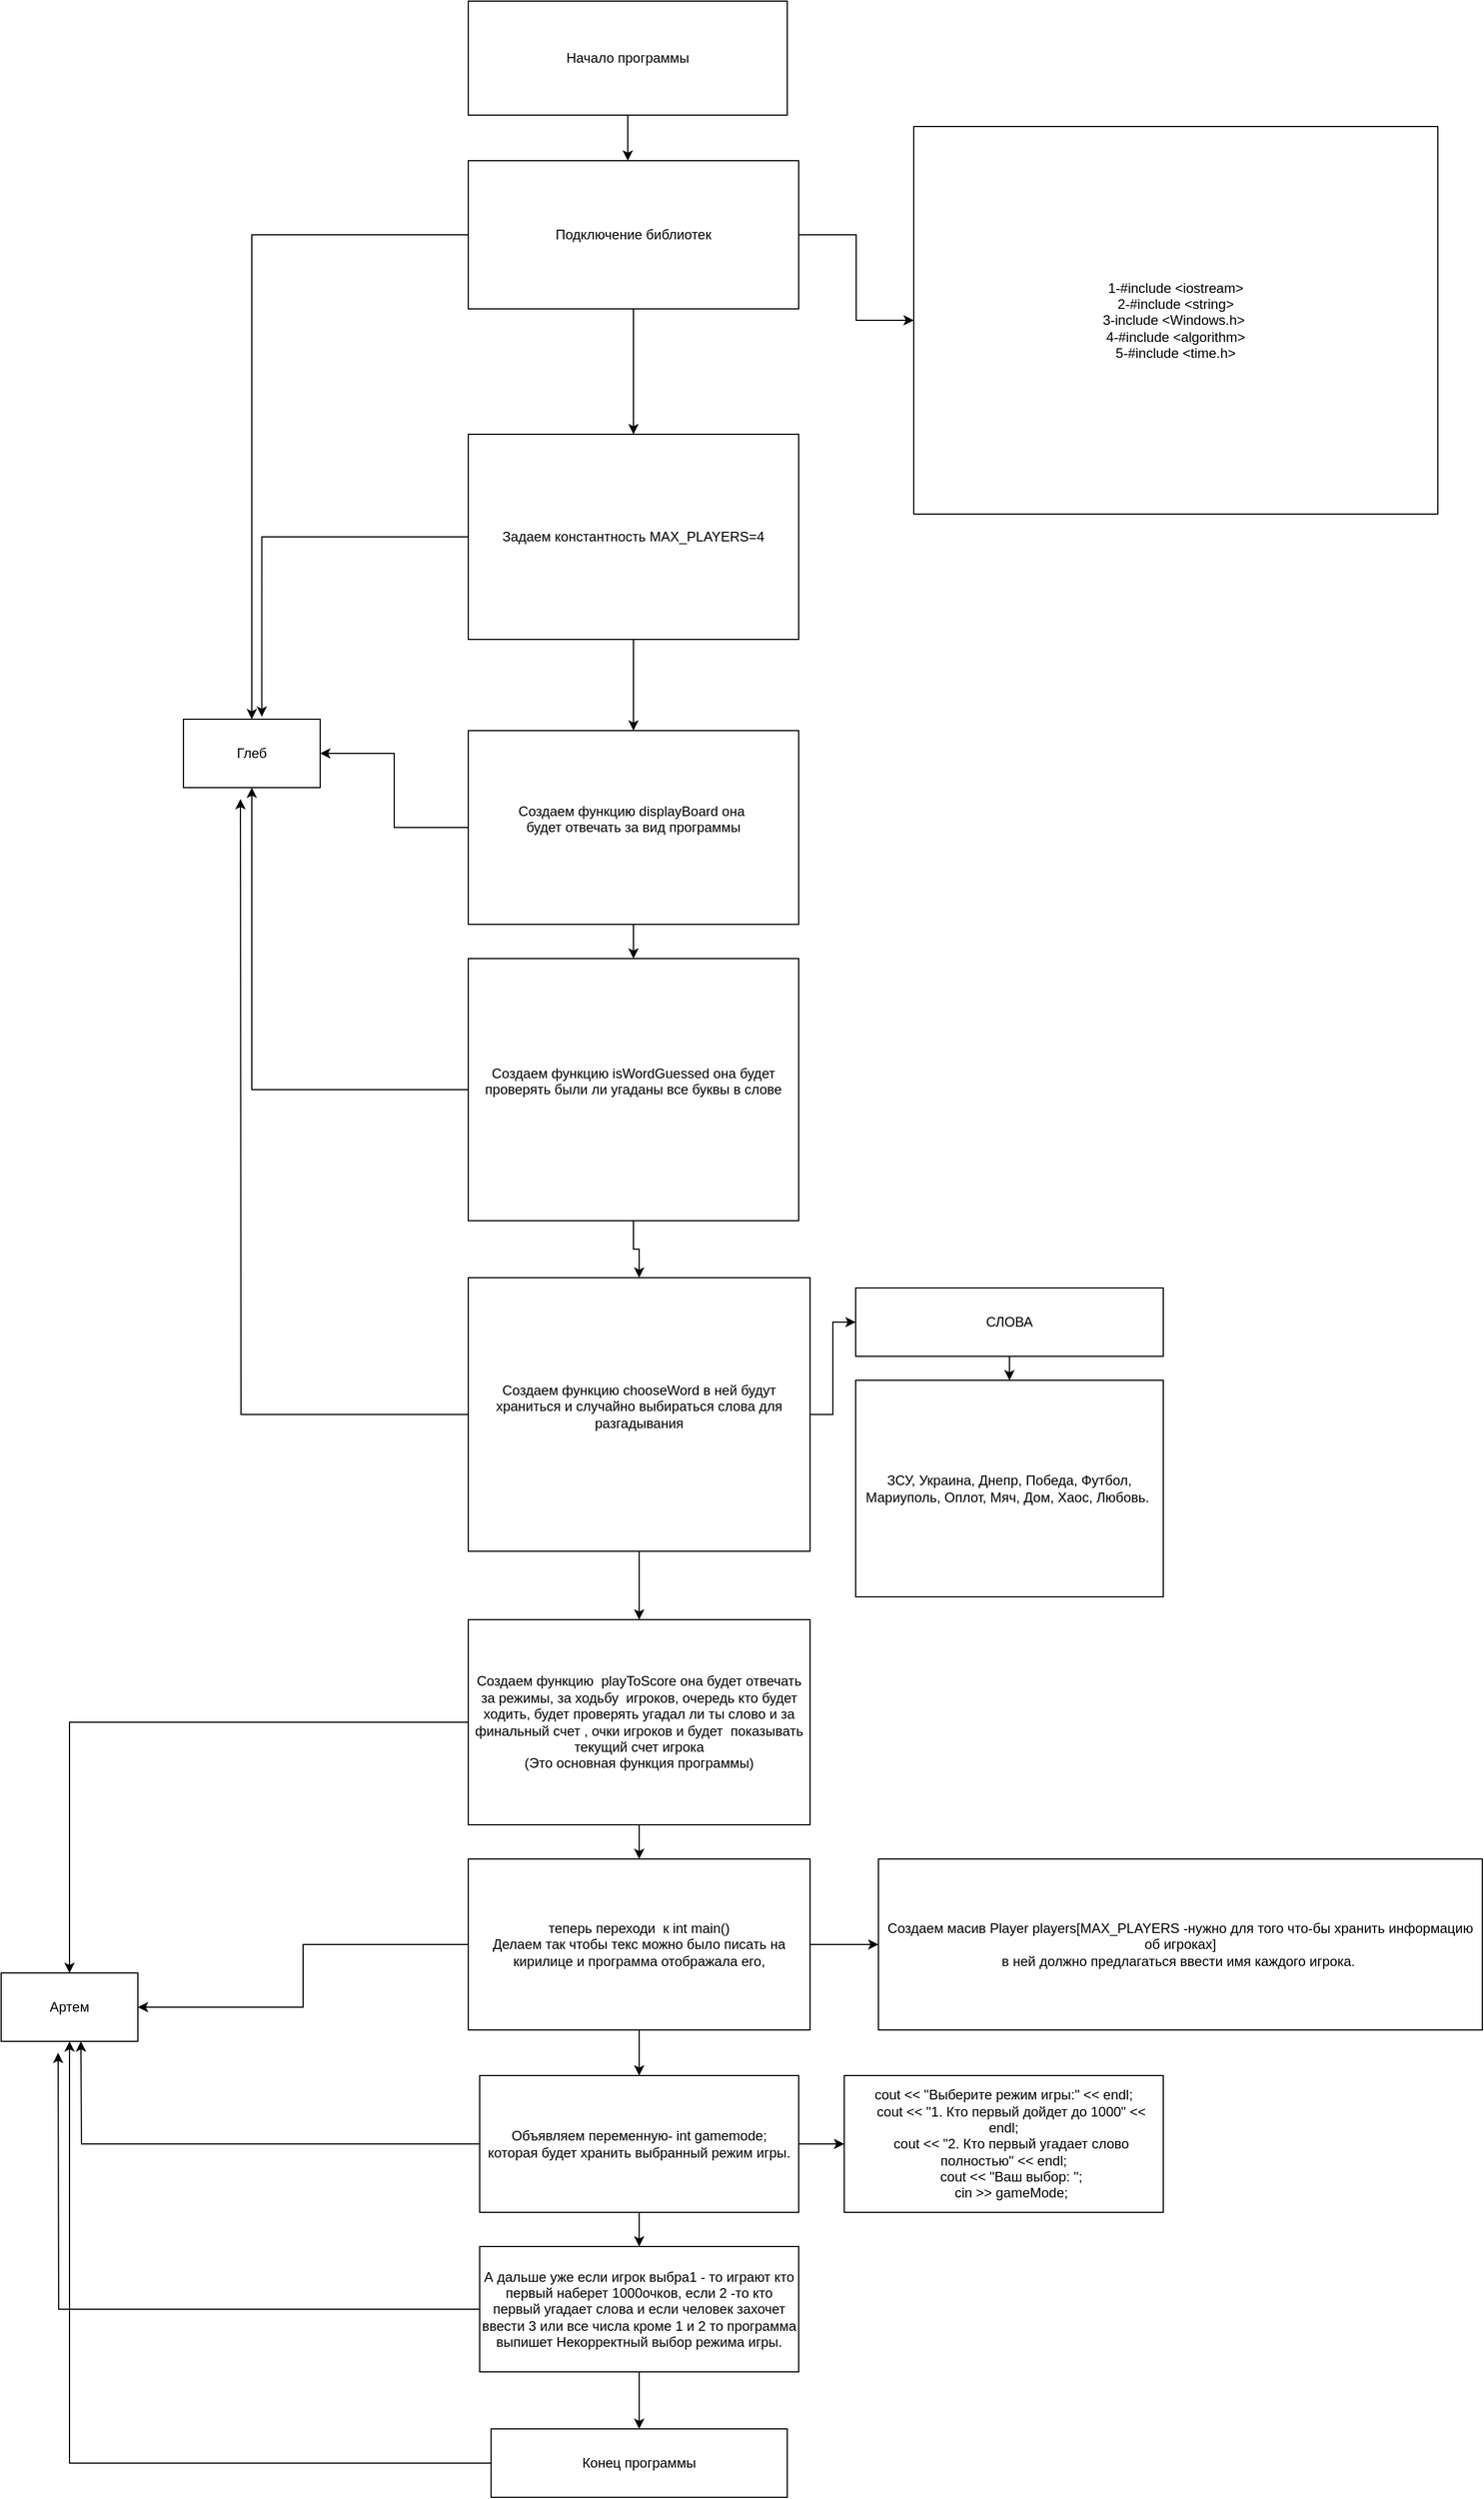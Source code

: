 <mxfile version="21.3.6" type="github">
  <diagram name="Страница 1" id="zSze2OofJTrVx-L_bqg2">
    <mxGraphModel dx="2466" dy="938" grid="1" gridSize="10" guides="1" tooltips="1" connect="1" arrows="1" fold="1" page="1" pageScale="1" pageWidth="827" pageHeight="1169" math="0" shadow="0">
      <root>
        <mxCell id="0" />
        <mxCell id="1" parent="0" />
        <mxCell id="zmcopD96sghGadIHIDG5-2" style="edgeStyle=orthogonalEdgeStyle;rounded=0;orthogonalLoop=1;jettySize=auto;html=1;" edge="1" parent="1" source="zmcopD96sghGadIHIDG5-1">
          <mxGeometry relative="1" as="geometry">
            <mxPoint x="300" y="180" as="targetPoint" />
          </mxGeometry>
        </mxCell>
        <mxCell id="zmcopD96sghGadIHIDG5-1" value="Начало программы" style="rounded=0;whiteSpace=wrap;html=1;" vertex="1" parent="1">
          <mxGeometry x="160" y="40" width="280" height="100" as="geometry" />
        </mxCell>
        <mxCell id="zmcopD96sghGadIHIDG5-4" style="edgeStyle=orthogonalEdgeStyle;rounded=0;orthogonalLoop=1;jettySize=auto;html=1;" edge="1" parent="1" source="zmcopD96sghGadIHIDG5-3" target="zmcopD96sghGadIHIDG5-5">
          <mxGeometry relative="1" as="geometry">
            <mxPoint x="610" y="245" as="targetPoint" />
          </mxGeometry>
        </mxCell>
        <mxCell id="zmcopD96sghGadIHIDG5-8" style="edgeStyle=orthogonalEdgeStyle;rounded=0;orthogonalLoop=1;jettySize=auto;html=1;" edge="1" parent="1" source="zmcopD96sghGadIHIDG5-3" target="zmcopD96sghGadIHIDG5-9">
          <mxGeometry relative="1" as="geometry">
            <mxPoint x="305" y="450" as="targetPoint" />
          </mxGeometry>
        </mxCell>
        <mxCell id="zmcopD96sghGadIHIDG5-44" style="edgeStyle=orthogonalEdgeStyle;rounded=0;orthogonalLoop=1;jettySize=auto;html=1;entryX=0.5;entryY=0;entryDx=0;entryDy=0;" edge="1" parent="1" source="zmcopD96sghGadIHIDG5-3" target="zmcopD96sghGadIHIDG5-41">
          <mxGeometry relative="1" as="geometry">
            <mxPoint x="-70" y="245" as="targetPoint" />
          </mxGeometry>
        </mxCell>
        <mxCell id="zmcopD96sghGadIHIDG5-3" value="Подключение библиотек" style="rounded=0;whiteSpace=wrap;html=1;" vertex="1" parent="1">
          <mxGeometry x="160" y="180" width="290" height="130" as="geometry" />
        </mxCell>
        <mxCell id="zmcopD96sghGadIHIDG5-5" value="1-#include &amp;lt;iostream&amp;gt;&lt;br&gt;2-#include &amp;lt;string&amp;gt;&lt;br&gt;3-include &amp;lt;Windows.h&amp;gt;&amp;nbsp;&lt;br&gt;4-#include &amp;lt;algorithm&amp;gt;&lt;br&gt;5-#include &amp;lt;time.h&amp;gt;" style="rounded=0;whiteSpace=wrap;html=1;" vertex="1" parent="1">
          <mxGeometry x="551" y="150" width="460" height="340" as="geometry" />
        </mxCell>
        <mxCell id="zmcopD96sghGadIHIDG5-10" style="edgeStyle=orthogonalEdgeStyle;rounded=0;orthogonalLoop=1;jettySize=auto;html=1;" edge="1" parent="1" source="zmcopD96sghGadIHIDG5-9" target="zmcopD96sghGadIHIDG5-11">
          <mxGeometry relative="1" as="geometry">
            <mxPoint x="305" y="710" as="targetPoint" />
          </mxGeometry>
        </mxCell>
        <mxCell id="zmcopD96sghGadIHIDG5-43" style="edgeStyle=orthogonalEdgeStyle;rounded=0;orthogonalLoop=1;jettySize=auto;html=1;exitX=0;exitY=0.5;exitDx=0;exitDy=0;entryX=0.573;entryY=-0.037;entryDx=0;entryDy=0;entryPerimeter=0;" edge="1" parent="1" source="zmcopD96sghGadIHIDG5-9" target="zmcopD96sghGadIHIDG5-41">
          <mxGeometry relative="1" as="geometry" />
        </mxCell>
        <mxCell id="zmcopD96sghGadIHIDG5-9" value="Задаем константность MAX_PLAYERS=4" style="rounded=0;whiteSpace=wrap;html=1;" vertex="1" parent="1">
          <mxGeometry x="160" y="420" width="290" height="180" as="geometry" />
        </mxCell>
        <mxCell id="zmcopD96sghGadIHIDG5-12" style="edgeStyle=orthogonalEdgeStyle;rounded=0;orthogonalLoop=1;jettySize=auto;html=1;" edge="1" parent="1" source="zmcopD96sghGadIHIDG5-11" target="zmcopD96sghGadIHIDG5-13">
          <mxGeometry relative="1" as="geometry">
            <mxPoint x="305" y="910" as="targetPoint" />
          </mxGeometry>
        </mxCell>
        <mxCell id="zmcopD96sghGadIHIDG5-42" style="edgeStyle=orthogonalEdgeStyle;rounded=0;orthogonalLoop=1;jettySize=auto;html=1;entryX=1;entryY=0.5;entryDx=0;entryDy=0;" edge="1" parent="1" source="zmcopD96sghGadIHIDG5-11" target="zmcopD96sghGadIHIDG5-41">
          <mxGeometry relative="1" as="geometry" />
        </mxCell>
        <mxCell id="zmcopD96sghGadIHIDG5-11" value="Создаем функцию&amp;nbsp;displayBoard она&amp;nbsp;&lt;br&gt;будет отвечать за вид программы&lt;br&gt;&amp;nbsp;" style="rounded=0;whiteSpace=wrap;html=1;" vertex="1" parent="1">
          <mxGeometry x="160" y="680" width="290" height="170" as="geometry" />
        </mxCell>
        <mxCell id="zmcopD96sghGadIHIDG5-15" style="edgeStyle=orthogonalEdgeStyle;rounded=0;orthogonalLoop=1;jettySize=auto;html=1;" edge="1" parent="1" source="zmcopD96sghGadIHIDG5-13" target="zmcopD96sghGadIHIDG5-16">
          <mxGeometry relative="1" as="geometry">
            <mxPoint x="305" y="1190" as="targetPoint" />
          </mxGeometry>
        </mxCell>
        <mxCell id="zmcopD96sghGadIHIDG5-40" style="edgeStyle=orthogonalEdgeStyle;rounded=0;orthogonalLoop=1;jettySize=auto;html=1;entryX=0.5;entryY=1;entryDx=0;entryDy=0;" edge="1" parent="1" source="zmcopD96sghGadIHIDG5-13" target="zmcopD96sghGadIHIDG5-41">
          <mxGeometry relative="1" as="geometry">
            <mxPoint x="80" y="740" as="targetPoint" />
          </mxGeometry>
        </mxCell>
        <mxCell id="zmcopD96sghGadIHIDG5-13" value="Создаем функцию&amp;nbsp;isWordGuessed она будет проверять были ли угаданы все буквы в слове&lt;br&gt;&amp;nbsp;" style="rounded=0;whiteSpace=wrap;html=1;" vertex="1" parent="1">
          <mxGeometry x="160" y="880" width="290" height="230" as="geometry" />
        </mxCell>
        <mxCell id="zmcopD96sghGadIHIDG5-17" style="edgeStyle=orthogonalEdgeStyle;rounded=0;orthogonalLoop=1;jettySize=auto;html=1;" edge="1" parent="1" source="zmcopD96sghGadIHIDG5-16" target="zmcopD96sghGadIHIDG5-18">
          <mxGeometry relative="1" as="geometry">
            <mxPoint x="560" y="1280" as="targetPoint" />
          </mxGeometry>
        </mxCell>
        <mxCell id="zmcopD96sghGadIHIDG5-24" style="edgeStyle=orthogonalEdgeStyle;rounded=0;orthogonalLoop=1;jettySize=auto;html=1;" edge="1" parent="1" source="zmcopD96sghGadIHIDG5-16" target="zmcopD96sghGadIHIDG5-25">
          <mxGeometry relative="1" as="geometry">
            <mxPoint x="310" y="1490" as="targetPoint" />
          </mxGeometry>
        </mxCell>
        <mxCell id="zmcopD96sghGadIHIDG5-45" style="edgeStyle=orthogonalEdgeStyle;rounded=0;orthogonalLoop=1;jettySize=auto;html=1;" edge="1" parent="1" source="zmcopD96sghGadIHIDG5-16">
          <mxGeometry relative="1" as="geometry">
            <mxPoint x="-40" y="740" as="targetPoint" />
          </mxGeometry>
        </mxCell>
        <mxCell id="zmcopD96sghGadIHIDG5-16" value="Создаем функцию&amp;nbsp;chooseWord в ней будут храниться и случайно выбираться слова для разгадывания&lt;br&gt;&amp;nbsp;" style="rounded=0;whiteSpace=wrap;html=1;" vertex="1" parent="1">
          <mxGeometry x="160" y="1160" width="300" height="240" as="geometry" />
        </mxCell>
        <mxCell id="zmcopD96sghGadIHIDG5-20" style="edgeStyle=orthogonalEdgeStyle;rounded=0;orthogonalLoop=1;jettySize=auto;html=1;" edge="1" parent="1" source="zmcopD96sghGadIHIDG5-18" target="zmcopD96sghGadIHIDG5-21">
          <mxGeometry relative="1" as="geometry">
            <mxPoint x="635" y="1260" as="targetPoint" />
          </mxGeometry>
        </mxCell>
        <mxCell id="zmcopD96sghGadIHIDG5-18" value="СЛОВА" style="rounded=0;whiteSpace=wrap;html=1;" vertex="1" parent="1">
          <mxGeometry x="500" y="1169" width="270" height="60" as="geometry" />
        </mxCell>
        <mxCell id="zmcopD96sghGadIHIDG5-21" value="ЗСУ, Украина, Днепр, Победа, Футбол, Мариуполь, Оплот, Мяч, Дом, Хаос, Любовь.&amp;nbsp;" style="rounded=0;whiteSpace=wrap;html=1;" vertex="1" parent="1">
          <mxGeometry x="500" y="1250" width="270" height="190" as="geometry" />
        </mxCell>
        <mxCell id="zmcopD96sghGadIHIDG5-26" style="edgeStyle=orthogonalEdgeStyle;rounded=0;orthogonalLoop=1;jettySize=auto;html=1;" edge="1" parent="1" source="zmcopD96sghGadIHIDG5-25" target="zmcopD96sghGadIHIDG5-27">
          <mxGeometry relative="1" as="geometry">
            <mxPoint x="310.0" y="1700" as="targetPoint" />
          </mxGeometry>
        </mxCell>
        <mxCell id="zmcopD96sghGadIHIDG5-46" style="edgeStyle=orthogonalEdgeStyle;rounded=0;orthogonalLoop=1;jettySize=auto;html=1;exitX=0;exitY=0.5;exitDx=0;exitDy=0;" edge="1" parent="1" source="zmcopD96sghGadIHIDG5-25" target="zmcopD96sghGadIHIDG5-47">
          <mxGeometry relative="1" as="geometry">
            <mxPoint x="-160" y="1550.235" as="targetPoint" />
          </mxGeometry>
        </mxCell>
        <mxCell id="zmcopD96sghGadIHIDG5-25" value="Создаем функцию&amp;nbsp;&amp;nbsp;playToScore она будет отвечать за режимы, за ходьбу&amp;nbsp; игроков, очередь кто будет ходить, будет проверять угадал ли ты слово и за финальный счет , очки игроков и будет&amp;nbsp; показывать текущий счет игрока&lt;br&gt;(Это основная функция программы)" style="rounded=0;whiteSpace=wrap;html=1;" vertex="1" parent="1">
          <mxGeometry x="160" y="1460" width="300" height="180" as="geometry" />
        </mxCell>
        <mxCell id="zmcopD96sghGadIHIDG5-28" style="edgeStyle=orthogonalEdgeStyle;rounded=0;orthogonalLoop=1;jettySize=auto;html=1;" edge="1" parent="1" source="zmcopD96sghGadIHIDG5-27" target="zmcopD96sghGadIHIDG5-29">
          <mxGeometry relative="1" as="geometry">
            <mxPoint x="530.0" y="1745" as="targetPoint" />
          </mxGeometry>
        </mxCell>
        <mxCell id="zmcopD96sghGadIHIDG5-30" style="edgeStyle=orthogonalEdgeStyle;rounded=0;orthogonalLoop=1;jettySize=auto;html=1;" edge="1" parent="1" source="zmcopD96sghGadIHIDG5-27" target="zmcopD96sghGadIHIDG5-31">
          <mxGeometry relative="1" as="geometry">
            <mxPoint x="310.0" y="1890" as="targetPoint" />
          </mxGeometry>
        </mxCell>
        <mxCell id="zmcopD96sghGadIHIDG5-48" style="edgeStyle=orthogonalEdgeStyle;rounded=0;orthogonalLoop=1;jettySize=auto;html=1;exitX=0;exitY=0.5;exitDx=0;exitDy=0;entryX=1;entryY=0.5;entryDx=0;entryDy=0;" edge="1" parent="1" source="zmcopD96sghGadIHIDG5-27" target="zmcopD96sghGadIHIDG5-47">
          <mxGeometry relative="1" as="geometry" />
        </mxCell>
        <mxCell id="zmcopD96sghGadIHIDG5-27" value="теперь переходи&amp;nbsp; к int main()&lt;br&gt;Делаем так чтобы текс можно было писать на кирилице и программа отображала его,&lt;br&gt;" style="rounded=0;whiteSpace=wrap;html=1;" vertex="1" parent="1">
          <mxGeometry x="160" y="1670" width="300" height="150" as="geometry" />
        </mxCell>
        <mxCell id="zmcopD96sghGadIHIDG5-29" value="Создаем масив Player players[MAX_PLAYERS -нужно для того что-бы хранить информацию об игроках]&lt;br&gt;в ней должно предлагаться ввести имя каждого игрока.&amp;nbsp;" style="rounded=0;whiteSpace=wrap;html=1;" vertex="1" parent="1">
          <mxGeometry x="520" y="1670" width="530" height="150" as="geometry" />
        </mxCell>
        <mxCell id="zmcopD96sghGadIHIDG5-32" style="edgeStyle=orthogonalEdgeStyle;rounded=0;orthogonalLoop=1;jettySize=auto;html=1;" edge="1" parent="1" source="zmcopD96sghGadIHIDG5-31" target="zmcopD96sghGadIHIDG5-33">
          <mxGeometry relative="1" as="geometry">
            <mxPoint x="550.0" y="1920" as="targetPoint" />
          </mxGeometry>
        </mxCell>
        <mxCell id="zmcopD96sghGadIHIDG5-34" style="edgeStyle=orthogonalEdgeStyle;rounded=0;orthogonalLoop=1;jettySize=auto;html=1;" edge="1" parent="1" source="zmcopD96sghGadIHIDG5-31" target="zmcopD96sghGadIHIDG5-35">
          <mxGeometry relative="1" as="geometry">
            <mxPoint x="310.0" y="2040" as="targetPoint" />
          </mxGeometry>
        </mxCell>
        <mxCell id="zmcopD96sghGadIHIDG5-49" style="edgeStyle=orthogonalEdgeStyle;rounded=0;orthogonalLoop=1;jettySize=auto;html=1;exitX=0;exitY=0.5;exitDx=0;exitDy=0;" edge="1" parent="1" source="zmcopD96sghGadIHIDG5-31">
          <mxGeometry relative="1" as="geometry">
            <mxPoint x="-180" y="1830.0" as="targetPoint" />
          </mxGeometry>
        </mxCell>
        <mxCell id="zmcopD96sghGadIHIDG5-31" value="Объявляем переменную- int gamemode;&lt;br&gt;которая будет хранить выбранный режим игры." style="rounded=0;whiteSpace=wrap;html=1;" vertex="1" parent="1">
          <mxGeometry x="170" y="1860" width="280" height="120" as="geometry" />
        </mxCell>
        <mxCell id="zmcopD96sghGadIHIDG5-33" value="&lt;div&gt;cout &amp;lt;&amp;lt; &quot;Выберите режим игры:&quot; &amp;lt;&amp;lt; endl;&lt;/div&gt;&lt;div&gt;&amp;nbsp; &amp;nbsp; cout &amp;lt;&amp;lt; &quot;1. Кто первый дойдет до 1000&quot; &amp;lt;&amp;lt; endl;&lt;/div&gt;&lt;div&gt;&amp;nbsp; &amp;nbsp; cout &amp;lt;&amp;lt; &quot;2. Кто первый угадает слово полностью&quot; &amp;lt;&amp;lt; endl;&lt;/div&gt;&lt;div&gt;&amp;nbsp; &amp;nbsp; cout &amp;lt;&amp;lt; &quot;Ваш выбор: &quot;;&lt;/div&gt;&lt;div&gt;&amp;nbsp; &amp;nbsp; cin &amp;gt;&amp;gt; gameMode;&lt;/div&gt;" style="rounded=0;whiteSpace=wrap;html=1;" vertex="1" parent="1">
          <mxGeometry x="490" y="1860" width="280" height="120" as="geometry" />
        </mxCell>
        <mxCell id="zmcopD96sghGadIHIDG5-36" style="edgeStyle=orthogonalEdgeStyle;rounded=0;orthogonalLoop=1;jettySize=auto;html=1;" edge="1" parent="1" source="zmcopD96sghGadIHIDG5-35" target="zmcopD96sghGadIHIDG5-37">
          <mxGeometry relative="1" as="geometry">
            <mxPoint x="310.0" y="2200" as="targetPoint" />
          </mxGeometry>
        </mxCell>
        <mxCell id="zmcopD96sghGadIHIDG5-50" style="edgeStyle=orthogonalEdgeStyle;rounded=0;orthogonalLoop=1;jettySize=auto;html=1;" edge="1" parent="1" source="zmcopD96sghGadIHIDG5-35">
          <mxGeometry relative="1" as="geometry">
            <mxPoint x="-200" y="1840.0" as="targetPoint" />
          </mxGeometry>
        </mxCell>
        <mxCell id="zmcopD96sghGadIHIDG5-35" value="А дальше уже если игрок выбра1 - то играют кто первый наберет 1000очков, если 2 -то кто первый угадает слова и если человек захочет ввести 3 или все числа кроме 1 и 2 то программа выпишет Некорректный выбор режима игры." style="rounded=0;whiteSpace=wrap;html=1;" vertex="1" parent="1">
          <mxGeometry x="170" y="2010" width="280" height="110" as="geometry" />
        </mxCell>
        <mxCell id="zmcopD96sghGadIHIDG5-51" style="edgeStyle=orthogonalEdgeStyle;rounded=0;orthogonalLoop=1;jettySize=auto;html=1;" edge="1" parent="1" source="zmcopD96sghGadIHIDG5-37" target="zmcopD96sghGadIHIDG5-47">
          <mxGeometry relative="1" as="geometry" />
        </mxCell>
        <mxCell id="zmcopD96sghGadIHIDG5-37" value="Конец программы" style="rounded=0;whiteSpace=wrap;html=1;" vertex="1" parent="1">
          <mxGeometry x="180" y="2170" width="260" height="60" as="geometry" />
        </mxCell>
        <mxCell id="zmcopD96sghGadIHIDG5-41" value="Глеб" style="rounded=0;whiteSpace=wrap;html=1;" vertex="1" parent="1">
          <mxGeometry x="-90" y="670" width="120" height="60" as="geometry" />
        </mxCell>
        <mxCell id="zmcopD96sghGadIHIDG5-47" value="Артем" style="rounded=0;whiteSpace=wrap;html=1;" vertex="1" parent="1">
          <mxGeometry x="-250" y="1769.995" width="120" height="60" as="geometry" />
        </mxCell>
      </root>
    </mxGraphModel>
  </diagram>
</mxfile>
